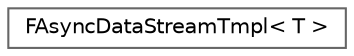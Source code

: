 digraph "类继承关系图"
{
 // INTERACTIVE_SVG=YES
 // LATEX_PDF_SIZE
  bgcolor="transparent";
  edge [fontname=Helvetica,fontsize=10,labelfontname=Helvetica,labelfontsize=10];
  node [fontname=Helvetica,fontsize=10,shape=box,height=0.2,width=0.4];
  rankdir="LR";
  Node0 [id="Node000000",label="FAsyncDataStreamTmpl\< T \>",height=0.2,width=0.4,color="grey40", fillcolor="white", style="filled",URL="$dc/db5/classFAsyncDataStreamTmpl.html",tooltip="A streaming channel for sending sensor data to clients, supports sending data asynchronously."];
}

